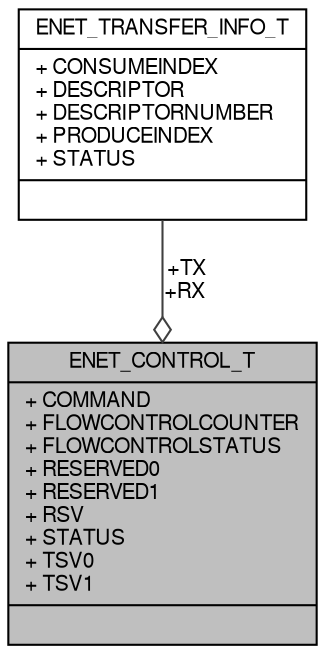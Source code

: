 digraph "ENET_CONTROL_T"
{
  edge [fontname="FreeSans",fontsize="10",labelfontname="FreeSans",labelfontsize="10"];
  node [fontname="FreeSans",fontsize="10",shape=record];
  Node1 [label="{ENET_CONTROL_T\n|+ COMMAND\l+ FLOWCONTROLCOUNTER\l+ FLOWCONTROLSTATUS\l+ RESERVED0\l+ RESERVED1\l+ RSV\l+ STATUS\l+ TSV0\l+ TSV1\l|}",height=0.2,width=0.4,color="black", fillcolor="grey75", style="filled", fontcolor="black"];
  Node2 -> Node1 [color="grey25",fontsize="10",style="solid",label=" +TX\n+RX" ,arrowhead="odiamond"];
  Node2 [label="{ENET_TRANSFER_INFO_T\n|+ CONSUMEINDEX\l+ DESCRIPTOR\l+ DESCRIPTORNUMBER\l+ PRODUCEINDEX\l+ STATUS\l|}",height=0.2,width=0.4,color="black", fillcolor="white", style="filled",URL="$structENET__TRANSFER__INFO__T.html",tooltip="Ethernet Transfer register Block Structure. "];
}
